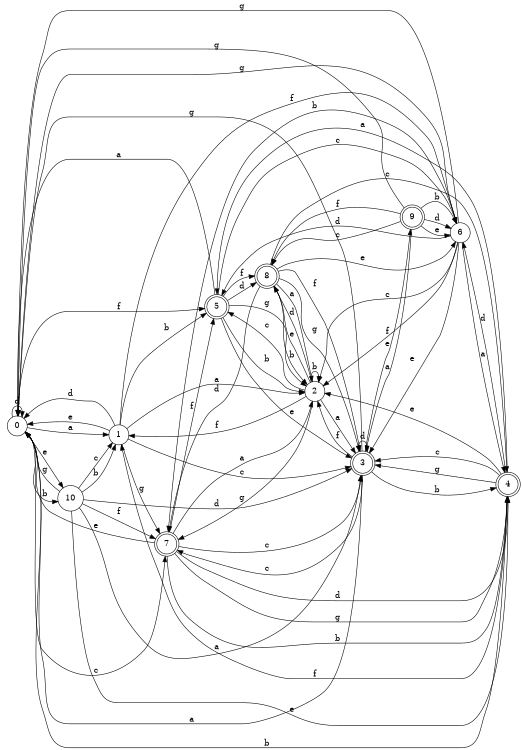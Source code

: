 digraph n9_9 {
__start0 [label="" shape="none"];

rankdir=LR;
size="8,5";

s0 [style="filled", color="black", fillcolor="white" shape="circle", label="0"];
s1 [style="filled", color="black", fillcolor="white" shape="circle", label="1"];
s2 [style="filled", color="black", fillcolor="white" shape="circle", label="2"];
s3 [style="rounded,filled", color="black", fillcolor="white" shape="doublecircle", label="3"];
s4 [style="rounded,filled", color="black", fillcolor="white" shape="doublecircle", label="4"];
s5 [style="rounded,filled", color="black", fillcolor="white" shape="doublecircle", label="5"];
s6 [style="filled", color="black", fillcolor="white" shape="circle", label="6"];
s7 [style="rounded,filled", color="black", fillcolor="white" shape="doublecircle", label="7"];
s8 [style="rounded,filled", color="black", fillcolor="white" shape="doublecircle", label="8"];
s9 [style="rounded,filled", color="black", fillcolor="white" shape="doublecircle", label="9"];
s10 [style="filled", color="black", fillcolor="white" shape="circle", label="10"];
s0 -> s1 [label="a"];
s0 -> s10 [label="b"];
s0 -> s7 [label="c"];
s0 -> s0 [label="d"];
s0 -> s10 [label="e"];
s0 -> s5 [label="f"];
s0 -> s6 [label="g"];
s1 -> s2 [label="a"];
s1 -> s5 [label="b"];
s1 -> s3 [label="c"];
s1 -> s0 [label="d"];
s1 -> s0 [label="e"];
s1 -> s6 [label="f"];
s1 -> s7 [label="g"];
s2 -> s3 [label="a"];
s2 -> s2 [label="b"];
s2 -> s5 [label="c"];
s2 -> s8 [label="d"];
s2 -> s8 [label="e"];
s2 -> s1 [label="f"];
s2 -> s7 [label="g"];
s3 -> s0 [label="a"];
s3 -> s4 [label="b"];
s3 -> s7 [label="c"];
s3 -> s3 [label="d"];
s3 -> s9 [label="e"];
s3 -> s2 [label="f"];
s3 -> s0 [label="g"];
s4 -> s5 [label="a"];
s4 -> s0 [label="b"];
s4 -> s3 [label="c"];
s4 -> s6 [label="d"];
s4 -> s2 [label="e"];
s4 -> s1 [label="f"];
s4 -> s3 [label="g"];
s5 -> s0 [label="a"];
s5 -> s2 [label="b"];
s5 -> s6 [label="c"];
s5 -> s8 [label="d"];
s5 -> s3 [label="e"];
s5 -> s8 [label="f"];
s5 -> s2 [label="g"];
s6 -> s4 [label="a"];
s6 -> s7 [label="b"];
s6 -> s2 [label="c"];
s6 -> s5 [label="d"];
s6 -> s3 [label="e"];
s6 -> s2 [label="f"];
s6 -> s0 [label="g"];
s7 -> s2 [label="a"];
s7 -> s4 [label="b"];
s7 -> s3 [label="c"];
s7 -> s4 [label="d"];
s7 -> s0 [label="e"];
s7 -> s5 [label="f"];
s7 -> s4 [label="g"];
s8 -> s2 [label="a"];
s8 -> s2 [label="b"];
s8 -> s4 [label="c"];
s8 -> s7 [label="d"];
s8 -> s6 [label="e"];
s8 -> s3 [label="f"];
s8 -> s3 [label="g"];
s9 -> s3 [label="a"];
s9 -> s6 [label="b"];
s9 -> s8 [label="c"];
s9 -> s6 [label="d"];
s9 -> s6 [label="e"];
s9 -> s8 [label="f"];
s9 -> s0 [label="g"];
s10 -> s3 [label="a"];
s10 -> s1 [label="b"];
s10 -> s1 [label="c"];
s10 -> s3 [label="d"];
s10 -> s4 [label="e"];
s10 -> s7 [label="f"];
s10 -> s0 [label="g"];

}